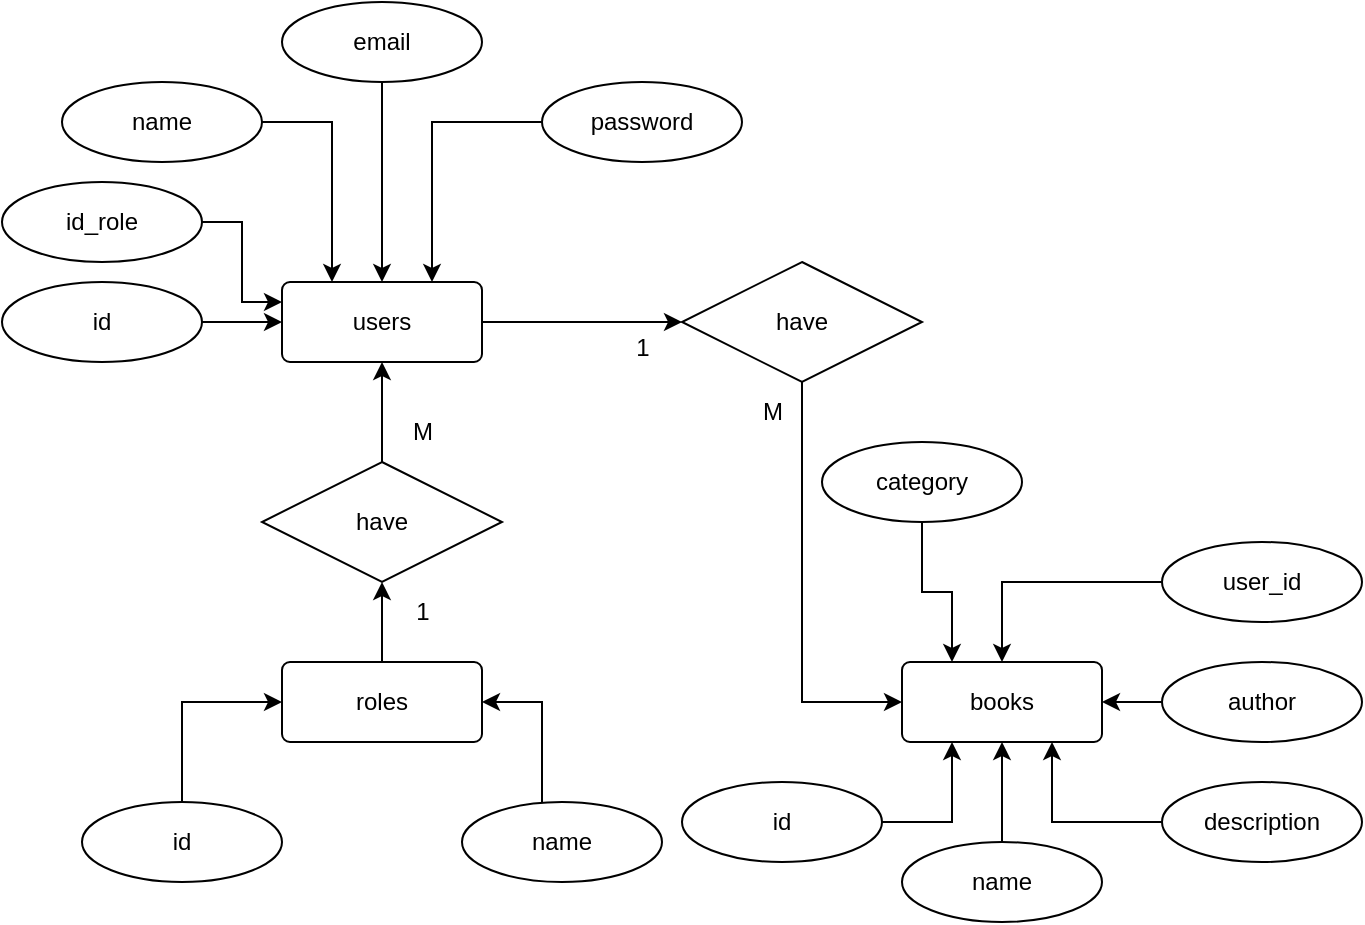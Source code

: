 <mxfile version="24.6.4" type="github">
  <diagram name="Page-1" id="e0zyyXoFtQ3KwA9CUAup">
    <mxGraphModel dx="707" dy="1324" grid="1" gridSize="10" guides="1" tooltips="1" connect="1" arrows="1" fold="1" page="1" pageScale="1" pageWidth="1100" pageHeight="850" math="0" shadow="0">
      <root>
        <mxCell id="0" />
        <mxCell id="1" parent="0" />
        <mxCell id="32vzAL7OHZPN-904NGsR-34" value="" style="edgeStyle=orthogonalEdgeStyle;rounded=0;orthogonalLoop=1;jettySize=auto;html=1;" parent="1" source="32vzAL7OHZPN-904NGsR-1" target="32vzAL7OHZPN-904NGsR-33" edge="1">
          <mxGeometry relative="1" as="geometry" />
        </mxCell>
        <mxCell id="32vzAL7OHZPN-904NGsR-1" value="roles" style="rounded=1;arcSize=10;whiteSpace=wrap;html=1;align=center;" parent="1" vertex="1">
          <mxGeometry x="290" y="300" width="100" height="40" as="geometry" />
        </mxCell>
        <mxCell id="32vzAL7OHZPN-904NGsR-10" style="edgeStyle=orthogonalEdgeStyle;rounded=0;orthogonalLoop=1;jettySize=auto;html=1;entryX=0;entryY=0.5;entryDx=0;entryDy=0;" parent="1" source="32vzAL7OHZPN-904NGsR-4" target="32vzAL7OHZPN-904NGsR-1" edge="1">
          <mxGeometry relative="1" as="geometry" />
        </mxCell>
        <mxCell id="32vzAL7OHZPN-904NGsR-4" value="id" style="ellipse;whiteSpace=wrap;html=1;align=center;" parent="1" vertex="1">
          <mxGeometry x="190" y="370" width="100" height="40" as="geometry" />
        </mxCell>
        <mxCell id="32vzAL7OHZPN-904NGsR-12" style="edgeStyle=orthogonalEdgeStyle;rounded=0;orthogonalLoop=1;jettySize=auto;html=1;entryX=1;entryY=0.5;entryDx=0;entryDy=0;" parent="1" source="32vzAL7OHZPN-904NGsR-7" target="32vzAL7OHZPN-904NGsR-1" edge="1">
          <mxGeometry relative="1" as="geometry">
            <Array as="points">
              <mxPoint x="420" y="320" />
            </Array>
          </mxGeometry>
        </mxCell>
        <mxCell id="32vzAL7OHZPN-904NGsR-7" value="name" style="ellipse;whiteSpace=wrap;html=1;align=center;" parent="1" vertex="1">
          <mxGeometry x="380" y="370" width="100" height="40" as="geometry" />
        </mxCell>
        <mxCell id="32vzAL7OHZPN-904NGsR-15" value="books" style="rounded=1;arcSize=10;whiteSpace=wrap;html=1;align=center;" parent="1" vertex="1">
          <mxGeometry x="600" y="300" width="100" height="40" as="geometry" />
        </mxCell>
        <mxCell id="32vzAL7OHZPN-904NGsR-31" style="edgeStyle=orthogonalEdgeStyle;rounded=0;orthogonalLoop=1;jettySize=auto;html=1;entryX=0.25;entryY=1;entryDx=0;entryDy=0;" parent="1" source="32vzAL7OHZPN-904NGsR-21" target="32vzAL7OHZPN-904NGsR-15" edge="1">
          <mxGeometry relative="1" as="geometry" />
        </mxCell>
        <mxCell id="32vzAL7OHZPN-904NGsR-21" value="id" style="ellipse;whiteSpace=wrap;html=1;align=center;" parent="1" vertex="1">
          <mxGeometry x="490" y="360" width="100" height="40" as="geometry" />
        </mxCell>
        <mxCell id="32vzAL7OHZPN-904NGsR-28" value="" style="edgeStyle=orthogonalEdgeStyle;rounded=0;orthogonalLoop=1;jettySize=auto;html=1;" parent="1" source="32vzAL7OHZPN-904NGsR-22" target="32vzAL7OHZPN-904NGsR-15" edge="1">
          <mxGeometry relative="1" as="geometry" />
        </mxCell>
        <mxCell id="32vzAL7OHZPN-904NGsR-22" value="name" style="ellipse;whiteSpace=wrap;html=1;align=center;" parent="1" vertex="1">
          <mxGeometry x="600" y="390" width="100" height="40" as="geometry" />
        </mxCell>
        <mxCell id="32vzAL7OHZPN-904NGsR-29" style="edgeStyle=orthogonalEdgeStyle;rounded=0;orthogonalLoop=1;jettySize=auto;html=1;entryX=0.75;entryY=1;entryDx=0;entryDy=0;" parent="1" source="32vzAL7OHZPN-904NGsR-23" target="32vzAL7OHZPN-904NGsR-15" edge="1">
          <mxGeometry relative="1" as="geometry" />
        </mxCell>
        <mxCell id="32vzAL7OHZPN-904NGsR-23" value="description" style="ellipse;whiteSpace=wrap;html=1;align=center;" parent="1" vertex="1">
          <mxGeometry x="730" y="360" width="100" height="40" as="geometry" />
        </mxCell>
        <mxCell id="32vzAL7OHZPN-904NGsR-27" value="" style="edgeStyle=orthogonalEdgeStyle;rounded=0;orthogonalLoop=1;jettySize=auto;html=1;" parent="1" source="32vzAL7OHZPN-904NGsR-24" target="32vzAL7OHZPN-904NGsR-15" edge="1">
          <mxGeometry relative="1" as="geometry" />
        </mxCell>
        <mxCell id="32vzAL7OHZPN-904NGsR-24" value="author" style="ellipse;whiteSpace=wrap;html=1;align=center;" parent="1" vertex="1">
          <mxGeometry x="730" y="300" width="100" height="40" as="geometry" />
        </mxCell>
        <mxCell id="32vzAL7OHZPN-904NGsR-26" style="edgeStyle=orthogonalEdgeStyle;rounded=0;orthogonalLoop=1;jettySize=auto;html=1;" parent="1" source="32vzAL7OHZPN-904NGsR-25" target="32vzAL7OHZPN-904NGsR-15" edge="1">
          <mxGeometry relative="1" as="geometry" />
        </mxCell>
        <mxCell id="32vzAL7OHZPN-904NGsR-25" value="user_id" style="ellipse;whiteSpace=wrap;html=1;align=center;" parent="1" vertex="1">
          <mxGeometry x="730" y="240" width="100" height="40" as="geometry" />
        </mxCell>
        <mxCell id="32vzAL7OHZPN-904NGsR-38" style="edgeStyle=orthogonalEdgeStyle;rounded=0;orthogonalLoop=1;jettySize=auto;html=1;" parent="1" source="32vzAL7OHZPN-904NGsR-32" target="32vzAL7OHZPN-904NGsR-37" edge="1">
          <mxGeometry relative="1" as="geometry" />
        </mxCell>
        <mxCell id="32vzAL7OHZPN-904NGsR-32" value="users" style="rounded=1;arcSize=10;whiteSpace=wrap;html=1;align=center;" parent="1" vertex="1">
          <mxGeometry x="290" y="110" width="100" height="40" as="geometry" />
        </mxCell>
        <mxCell id="32vzAL7OHZPN-904NGsR-35" value="" style="edgeStyle=orthogonalEdgeStyle;rounded=0;orthogonalLoop=1;jettySize=auto;html=1;" parent="1" source="32vzAL7OHZPN-904NGsR-33" target="32vzAL7OHZPN-904NGsR-32" edge="1">
          <mxGeometry relative="1" as="geometry" />
        </mxCell>
        <mxCell id="32vzAL7OHZPN-904NGsR-33" value="have" style="shape=rhombus;perimeter=rhombusPerimeter;whiteSpace=wrap;html=1;align=center;" parent="1" vertex="1">
          <mxGeometry x="280" y="200" width="120" height="60" as="geometry" />
        </mxCell>
        <mxCell id="32vzAL7OHZPN-904NGsR-40" style="edgeStyle=orthogonalEdgeStyle;rounded=0;orthogonalLoop=1;jettySize=auto;html=1;entryX=0;entryY=0.5;entryDx=0;entryDy=0;" parent="1" source="32vzAL7OHZPN-904NGsR-37" target="32vzAL7OHZPN-904NGsR-15" edge="1">
          <mxGeometry relative="1" as="geometry" />
        </mxCell>
        <mxCell id="32vzAL7OHZPN-904NGsR-37" value="have" style="shape=rhombus;perimeter=rhombusPerimeter;whiteSpace=wrap;html=1;align=center;" parent="1" vertex="1">
          <mxGeometry x="490" y="100" width="120" height="60" as="geometry" />
        </mxCell>
        <mxCell id="32vzAL7OHZPN-904NGsR-46" value="" style="edgeStyle=orthogonalEdgeStyle;rounded=0;orthogonalLoop=1;jettySize=auto;html=1;" parent="1" source="32vzAL7OHZPN-904NGsR-41" target="32vzAL7OHZPN-904NGsR-32" edge="1">
          <mxGeometry relative="1" as="geometry" />
        </mxCell>
        <mxCell id="32vzAL7OHZPN-904NGsR-41" value="id" style="ellipse;whiteSpace=wrap;html=1;align=center;" parent="1" vertex="1">
          <mxGeometry x="150" y="110" width="100" height="40" as="geometry" />
        </mxCell>
        <mxCell id="32vzAL7OHZPN-904NGsR-47" style="edgeStyle=orthogonalEdgeStyle;rounded=0;orthogonalLoop=1;jettySize=auto;html=1;entryX=0;entryY=0.25;entryDx=0;entryDy=0;" parent="1" source="32vzAL7OHZPN-904NGsR-42" target="32vzAL7OHZPN-904NGsR-32" edge="1">
          <mxGeometry relative="1" as="geometry" />
        </mxCell>
        <mxCell id="32vzAL7OHZPN-904NGsR-42" value="id_role" style="ellipse;whiteSpace=wrap;html=1;align=center;" parent="1" vertex="1">
          <mxGeometry x="150" y="60" width="100" height="40" as="geometry" />
        </mxCell>
        <mxCell id="32vzAL7OHZPN-904NGsR-48" style="edgeStyle=orthogonalEdgeStyle;rounded=0;orthogonalLoop=1;jettySize=auto;html=1;entryX=0.25;entryY=0;entryDx=0;entryDy=0;" parent="1" source="32vzAL7OHZPN-904NGsR-43" target="32vzAL7OHZPN-904NGsR-32" edge="1">
          <mxGeometry relative="1" as="geometry" />
        </mxCell>
        <mxCell id="32vzAL7OHZPN-904NGsR-43" value="name" style="ellipse;whiteSpace=wrap;html=1;align=center;" parent="1" vertex="1">
          <mxGeometry x="180" y="10" width="100" height="40" as="geometry" />
        </mxCell>
        <mxCell id="32vzAL7OHZPN-904NGsR-49" value="" style="edgeStyle=orthogonalEdgeStyle;rounded=0;orthogonalLoop=1;jettySize=auto;html=1;" parent="1" source="32vzAL7OHZPN-904NGsR-44" target="32vzAL7OHZPN-904NGsR-32" edge="1">
          <mxGeometry relative="1" as="geometry" />
        </mxCell>
        <mxCell id="32vzAL7OHZPN-904NGsR-44" value="email" style="ellipse;whiteSpace=wrap;html=1;align=center;" parent="1" vertex="1">
          <mxGeometry x="290" y="-30" width="100" height="40" as="geometry" />
        </mxCell>
        <mxCell id="32vzAL7OHZPN-904NGsR-51" style="edgeStyle=orthogonalEdgeStyle;rounded=0;orthogonalLoop=1;jettySize=auto;html=1;entryX=0.75;entryY=0;entryDx=0;entryDy=0;" parent="1" source="32vzAL7OHZPN-904NGsR-45" target="32vzAL7OHZPN-904NGsR-32" edge="1">
          <mxGeometry relative="1" as="geometry" />
        </mxCell>
        <mxCell id="32vzAL7OHZPN-904NGsR-45" value="password" style="ellipse;whiteSpace=wrap;html=1;align=center;" parent="1" vertex="1">
          <mxGeometry x="420" y="10" width="100" height="40" as="geometry" />
        </mxCell>
        <mxCell id="32vzAL7OHZPN-904NGsR-52" value="1" style="text;html=1;align=center;verticalAlign=middle;resizable=0;points=[];autosize=1;strokeColor=none;fillColor=none;" parent="1" vertex="1">
          <mxGeometry x="345" y="260" width="30" height="30" as="geometry" />
        </mxCell>
        <mxCell id="32vzAL7OHZPN-904NGsR-53" value="M" style="text;html=1;align=center;verticalAlign=middle;resizable=0;points=[];autosize=1;strokeColor=none;fillColor=none;" parent="1" vertex="1">
          <mxGeometry x="345" y="170" width="30" height="30" as="geometry" />
        </mxCell>
        <mxCell id="32vzAL7OHZPN-904NGsR-54" value="1" style="text;html=1;align=center;verticalAlign=middle;resizable=0;points=[];autosize=1;strokeColor=none;fillColor=none;" parent="1" vertex="1">
          <mxGeometry x="455" y="128" width="30" height="30" as="geometry" />
        </mxCell>
        <mxCell id="32vzAL7OHZPN-904NGsR-55" value="M" style="text;html=1;align=center;verticalAlign=middle;resizable=0;points=[];autosize=1;strokeColor=none;fillColor=none;" parent="1" vertex="1">
          <mxGeometry x="520" y="160" width="30" height="30" as="geometry" />
        </mxCell>
        <mxCell id="0Mrylit2hlBl-YXHvpWG-3" style="edgeStyle=orthogonalEdgeStyle;rounded=0;orthogonalLoop=1;jettySize=auto;html=1;entryX=0.25;entryY=0;entryDx=0;entryDy=0;" edge="1" parent="1" source="0Mrylit2hlBl-YXHvpWG-1" target="32vzAL7OHZPN-904NGsR-15">
          <mxGeometry relative="1" as="geometry" />
        </mxCell>
        <mxCell id="0Mrylit2hlBl-YXHvpWG-1" value="category" style="ellipse;whiteSpace=wrap;html=1;align=center;" vertex="1" parent="1">
          <mxGeometry x="560" y="190" width="100" height="40" as="geometry" />
        </mxCell>
      </root>
    </mxGraphModel>
  </diagram>
</mxfile>
